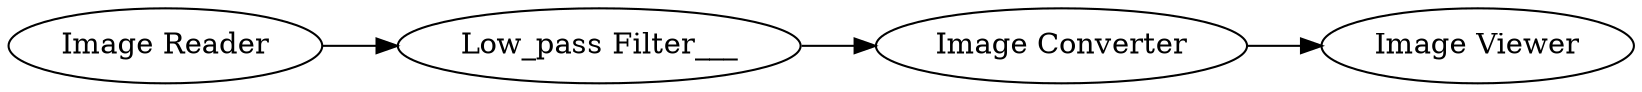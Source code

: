 digraph {
	2 -> 3
	3 -> 4
	7 -> 2
	4 [label="Image Viewer"]
	3 [label="Image Converter"]
	2 [label="Low_pass Filter___"]
	7 [label="Image Reader"]
	rankdir=LR
}

